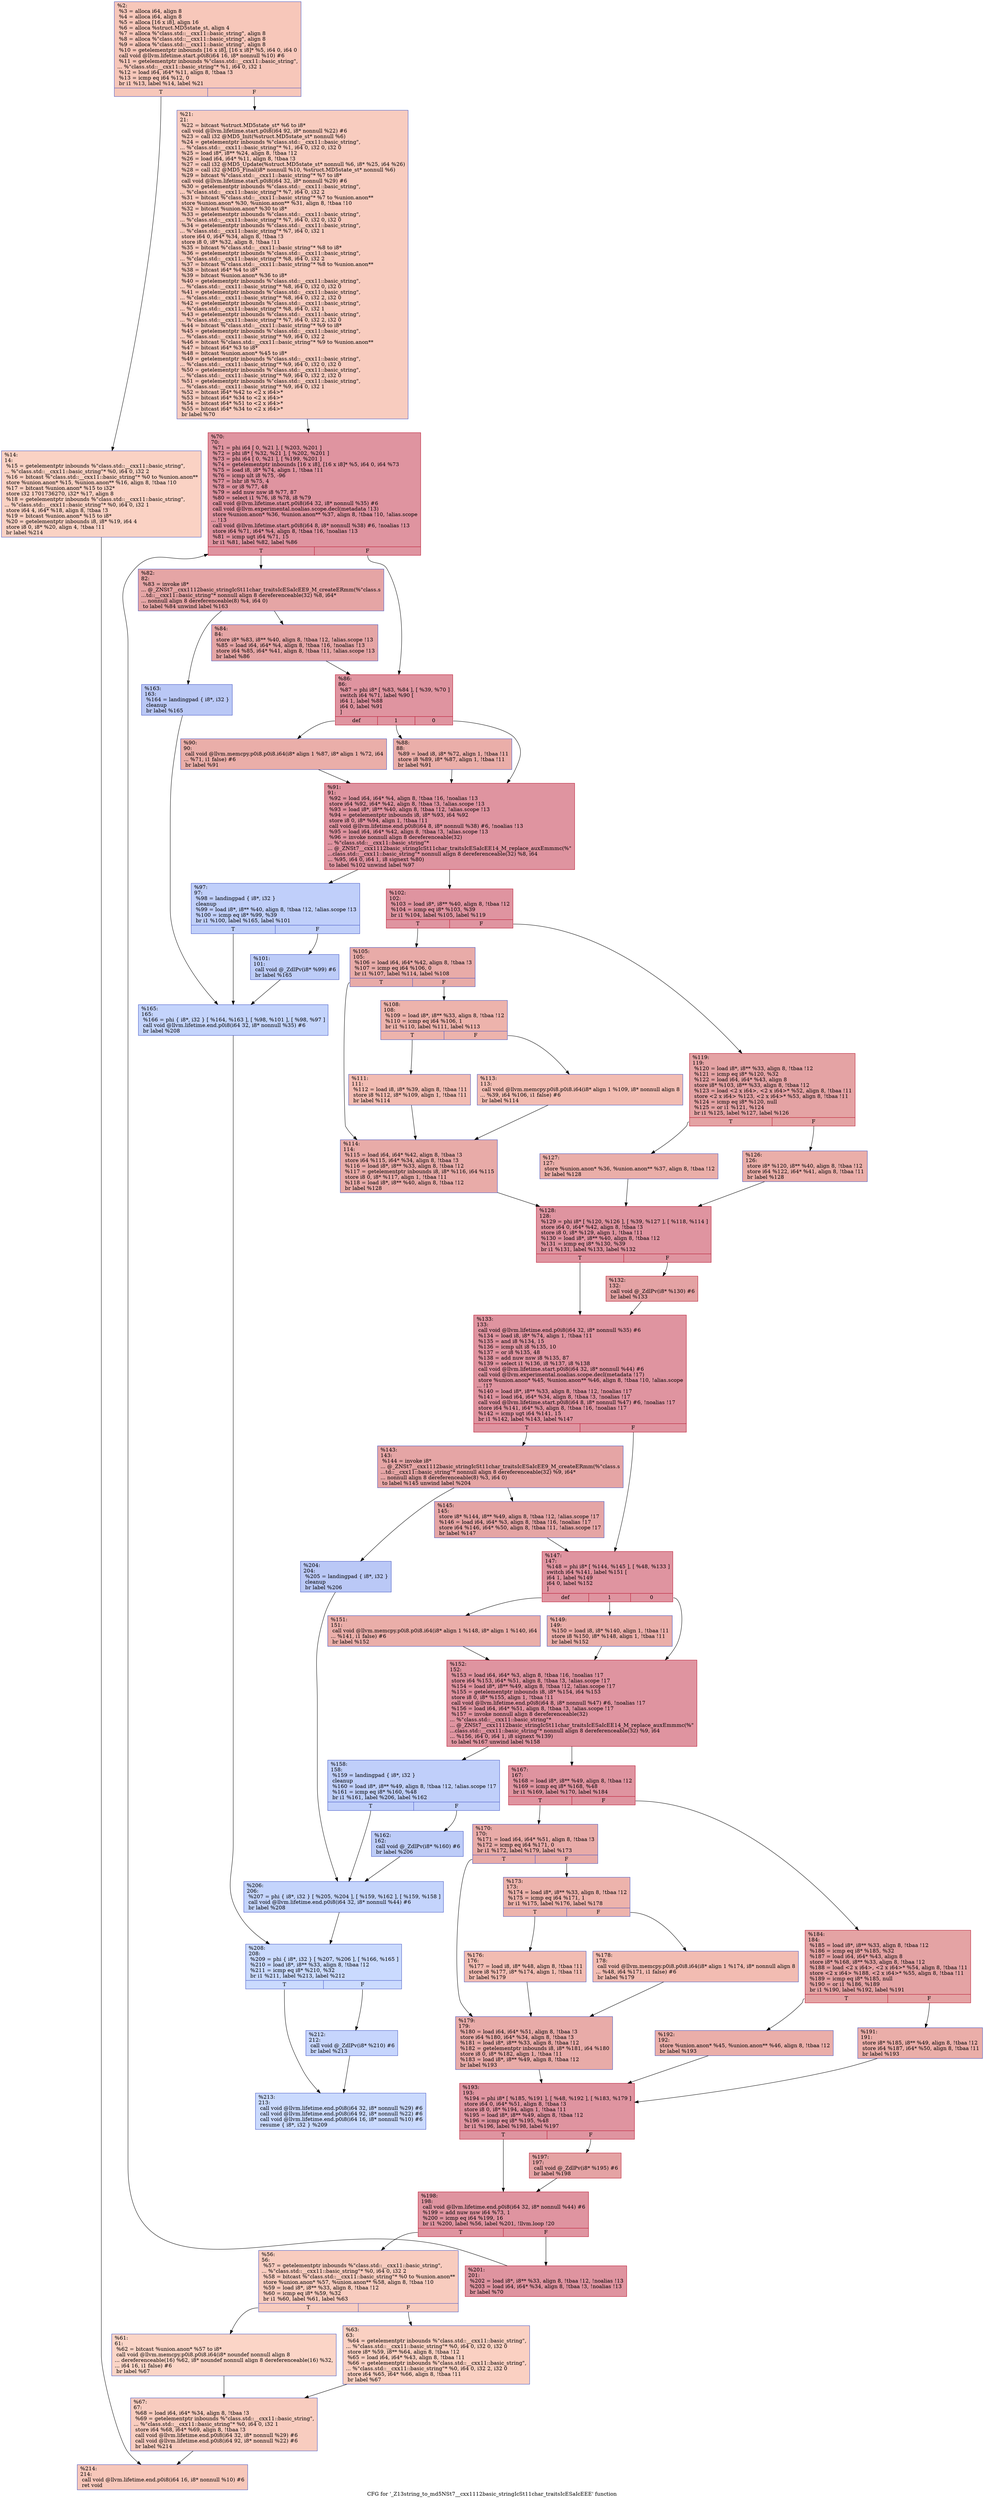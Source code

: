 digraph "CFG for '_Z13string_to_md5NSt7__cxx1112basic_stringIcSt11char_traitsIcESaIcEEE' function" {
	label="CFG for '_Z13string_to_md5NSt7__cxx1112basic_stringIcSt11char_traitsIcESaIcEEE' function";

	Node0x55a59fa660c0 [shape=record,color="#3d50c3ff", style=filled, fillcolor="#ec7f6370",label="{%2:\l  %3 = alloca i64, align 8\l  %4 = alloca i64, align 8\l  %5 = alloca [16 x i8], align 16\l  %6 = alloca %struct.MD5state_st, align 4\l  %7 = alloca %\"class.std::__cxx11::basic_string\", align 8\l  %8 = alloca %\"class.std::__cxx11::basic_string\", align 8\l  %9 = alloca %\"class.std::__cxx11::basic_string\", align 8\l  %10 = getelementptr inbounds [16 x i8], [16 x i8]* %5, i64 0, i64 0\l  call void @llvm.lifetime.start.p0i8(i64 16, i8* nonnull %10) #6\l  %11 = getelementptr inbounds %\"class.std::__cxx11::basic_string\",\l... %\"class.std::__cxx11::basic_string\"* %1, i64 0, i32 1\l  %12 = load i64, i64* %11, align 8, !tbaa !3\l  %13 = icmp eq i64 %12, 0\l  br i1 %13, label %14, label %21\l|{<s0>T|<s1>F}}"];
	Node0x55a59fa660c0:s0 -> Node0x55a59fa68b10;
	Node0x55a59fa660c0:s1 -> Node0x55a59fa68ba0;
	Node0x55a59fa68b10 [shape=record,color="#3d50c3ff", style=filled, fillcolor="#f4987a70",label="{%14:\l14:                                               \l  %15 = getelementptr inbounds %\"class.std::__cxx11::basic_string\",\l... %\"class.std::__cxx11::basic_string\"* %0, i64 0, i32 2\l  %16 = bitcast %\"class.std::__cxx11::basic_string\"* %0 to %union.anon**\l  store %union.anon* %15, %union.anon** %16, align 8, !tbaa !10\l  %17 = bitcast %union.anon* %15 to i32*\l  store i32 1701736270, i32* %17, align 8\l  %18 = getelementptr inbounds %\"class.std::__cxx11::basic_string\",\l... %\"class.std::__cxx11::basic_string\"* %0, i64 0, i32 1\l  store i64 4, i64* %18, align 8, !tbaa !3\l  %19 = bitcast %union.anon* %15 to i8*\l  %20 = getelementptr inbounds i8, i8* %19, i64 4\l  store i8 0, i8* %20, align 4, !tbaa !11\l  br label %214\l}"];
	Node0x55a59fa68b10 -> Node0x55a59fa69a80;
	Node0x55a59fa68ba0 [shape=record,color="#3d50c3ff", style=filled, fillcolor="#f08b6e70",label="{%21:\l21:                                               \l  %22 = bitcast %struct.MD5state_st* %6 to i8*\l  call void @llvm.lifetime.start.p0i8(i64 92, i8* nonnull %22) #6\l  %23 = call i32 @MD5_Init(%struct.MD5state_st* nonnull %6)\l  %24 = getelementptr inbounds %\"class.std::__cxx11::basic_string\",\l... %\"class.std::__cxx11::basic_string\"* %1, i64 0, i32 0, i32 0\l  %25 = load i8*, i8** %24, align 8, !tbaa !12\l  %26 = load i64, i64* %11, align 8, !tbaa !3\l  %27 = call i32 @MD5_Update(%struct.MD5state_st* nonnull %6, i8* %25, i64 %26)\l  %28 = call i32 @MD5_Final(i8* nonnull %10, %struct.MD5state_st* nonnull %6)\l  %29 = bitcast %\"class.std::__cxx11::basic_string\"* %7 to i8*\l  call void @llvm.lifetime.start.p0i8(i64 32, i8* nonnull %29) #6\l  %30 = getelementptr inbounds %\"class.std::__cxx11::basic_string\",\l... %\"class.std::__cxx11::basic_string\"* %7, i64 0, i32 2\l  %31 = bitcast %\"class.std::__cxx11::basic_string\"* %7 to %union.anon**\l  store %union.anon* %30, %union.anon** %31, align 8, !tbaa !10\l  %32 = bitcast %union.anon* %30 to i8*\l  %33 = getelementptr inbounds %\"class.std::__cxx11::basic_string\",\l... %\"class.std::__cxx11::basic_string\"* %7, i64 0, i32 0, i32 0\l  %34 = getelementptr inbounds %\"class.std::__cxx11::basic_string\",\l... %\"class.std::__cxx11::basic_string\"* %7, i64 0, i32 1\l  store i64 0, i64* %34, align 8, !tbaa !3\l  store i8 0, i8* %32, align 8, !tbaa !11\l  %35 = bitcast %\"class.std::__cxx11::basic_string\"* %8 to i8*\l  %36 = getelementptr inbounds %\"class.std::__cxx11::basic_string\",\l... %\"class.std::__cxx11::basic_string\"* %8, i64 0, i32 2\l  %37 = bitcast %\"class.std::__cxx11::basic_string\"* %8 to %union.anon**\l  %38 = bitcast i64* %4 to i8*\l  %39 = bitcast %union.anon* %36 to i8*\l  %40 = getelementptr inbounds %\"class.std::__cxx11::basic_string\",\l... %\"class.std::__cxx11::basic_string\"* %8, i64 0, i32 0, i32 0\l  %41 = getelementptr inbounds %\"class.std::__cxx11::basic_string\",\l... %\"class.std::__cxx11::basic_string\"* %8, i64 0, i32 2, i32 0\l  %42 = getelementptr inbounds %\"class.std::__cxx11::basic_string\",\l... %\"class.std::__cxx11::basic_string\"* %8, i64 0, i32 1\l  %43 = getelementptr inbounds %\"class.std::__cxx11::basic_string\",\l... %\"class.std::__cxx11::basic_string\"* %7, i64 0, i32 2, i32 0\l  %44 = bitcast %\"class.std::__cxx11::basic_string\"* %9 to i8*\l  %45 = getelementptr inbounds %\"class.std::__cxx11::basic_string\",\l... %\"class.std::__cxx11::basic_string\"* %9, i64 0, i32 2\l  %46 = bitcast %\"class.std::__cxx11::basic_string\"* %9 to %union.anon**\l  %47 = bitcast i64* %3 to i8*\l  %48 = bitcast %union.anon* %45 to i8*\l  %49 = getelementptr inbounds %\"class.std::__cxx11::basic_string\",\l... %\"class.std::__cxx11::basic_string\"* %9, i64 0, i32 0, i32 0\l  %50 = getelementptr inbounds %\"class.std::__cxx11::basic_string\",\l... %\"class.std::__cxx11::basic_string\"* %9, i64 0, i32 2, i32 0\l  %51 = getelementptr inbounds %\"class.std::__cxx11::basic_string\",\l... %\"class.std::__cxx11::basic_string\"* %9, i64 0, i32 1\l  %52 = bitcast i64* %42 to \<2 x i64\>*\l  %53 = bitcast i64* %34 to \<2 x i64\>*\l  %54 = bitcast i64* %51 to \<2 x i64\>*\l  %55 = bitcast i64* %34 to \<2 x i64\>*\l  br label %70\l}"];
	Node0x55a59fa68ba0 -> Node0x55a59fa6cb70;
	Node0x55a59fa6cc70 [shape=record,color="#3d50c3ff", style=filled, fillcolor="#f08b6e70",label="{%56:\l56:                                               \l  %57 = getelementptr inbounds %\"class.std::__cxx11::basic_string\",\l... %\"class.std::__cxx11::basic_string\"* %0, i64 0, i32 2\l  %58 = bitcast %\"class.std::__cxx11::basic_string\"* %0 to %union.anon**\l  store %union.anon* %57, %union.anon** %58, align 8, !tbaa !10\l  %59 = load i8*, i8** %33, align 8, !tbaa !12\l  %60 = icmp eq i8* %59, %32\l  br i1 %60, label %61, label %63\l|{<s0>T|<s1>F}}"];
	Node0x55a59fa6cc70:s0 -> Node0x55a59fa6d5d0;
	Node0x55a59fa6cc70:s1 -> Node0x55a59fa6d620;
	Node0x55a59fa6d5d0 [shape=record,color="#3d50c3ff", style=filled, fillcolor="#f5a08170",label="{%61:\l61:                                               \l  %62 = bitcast %union.anon* %57 to i8*\l  call void @llvm.memcpy.p0i8.p0i8.i64(i8* noundef nonnull align 8\l... dereferenceable(16) %62, i8* noundef nonnull align 8 dereferenceable(16) %32,\l... i64 16, i1 false) #6\l  br label %67\l}"];
	Node0x55a59fa6d5d0 -> Node0x55a59fa6daf0;
	Node0x55a59fa6d620 [shape=record,color="#3d50c3ff", style=filled, fillcolor="#f3947570",label="{%63:\l63:                                               \l  %64 = getelementptr inbounds %\"class.std::__cxx11::basic_string\",\l... %\"class.std::__cxx11::basic_string\"* %0, i64 0, i32 0, i32 0\l  store i8* %59, i8** %64, align 8, !tbaa !12\l  %65 = load i64, i64* %43, align 8, !tbaa !11\l  %66 = getelementptr inbounds %\"class.std::__cxx11::basic_string\",\l... %\"class.std::__cxx11::basic_string\"* %0, i64 0, i32 2, i32 0\l  store i64 %65, i64* %66, align 8, !tbaa !11\l  br label %67\l}"];
	Node0x55a59fa6d620 -> Node0x55a59fa6daf0;
	Node0x55a59fa6daf0 [shape=record,color="#3d50c3ff", style=filled, fillcolor="#f08b6e70",label="{%67:\l67:                                               \l  %68 = load i64, i64* %34, align 8, !tbaa !3\l  %69 = getelementptr inbounds %\"class.std::__cxx11::basic_string\",\l... %\"class.std::__cxx11::basic_string\"* %0, i64 0, i32 1\l  store i64 %68, i64* %69, align 8, !tbaa !3\l  call void @llvm.lifetime.end.p0i8(i64 32, i8* nonnull %29) #6\l  call void @llvm.lifetime.end.p0i8(i64 92, i8* nonnull %22) #6\l  br label %214\l}"];
	Node0x55a59fa6daf0 -> Node0x55a59fa69a80;
	Node0x55a59fa6cb70 [shape=record,color="#b70d28ff", style=filled, fillcolor="#b70d2870",label="{%70:\l70:                                               \l  %71 = phi i64 [ 0, %21 ], [ %203, %201 ]\l  %72 = phi i8* [ %32, %21 ], [ %202, %201 ]\l  %73 = phi i64 [ 0, %21 ], [ %199, %201 ]\l  %74 = getelementptr inbounds [16 x i8], [16 x i8]* %5, i64 0, i64 %73\l  %75 = load i8, i8* %74, align 1, !tbaa !11\l  %76 = icmp ult i8 %75, -96\l  %77 = lshr i8 %75, 4\l  %78 = or i8 %77, 48\l  %79 = add nuw nsw i8 %77, 87\l  %80 = select i1 %76, i8 %78, i8 %79\l  call void @llvm.lifetime.start.p0i8(i64 32, i8* nonnull %35) #6\l  call void @llvm.experimental.noalias.scope.decl(metadata !13)\l  store %union.anon* %36, %union.anon** %37, align 8, !tbaa !10, !alias.scope\l... !13\l  call void @llvm.lifetime.start.p0i8(i64 8, i8* nonnull %38) #6, !noalias !13\l  store i64 %71, i64* %4, align 8, !tbaa !16, !noalias !13\l  %81 = icmp ugt i64 %71, 15\l  br i1 %81, label %82, label %86\l|{<s0>T|<s1>F}}"];
	Node0x55a59fa6cb70:s0 -> Node0x55a59fa70500;
	Node0x55a59fa6cb70:s1 -> Node0x55a59fa70590;
	Node0x55a59fa70500 [shape=record,color="#3d50c3ff", style=filled, fillcolor="#c5333470",label="{%82:\l82:                                               \l  %83 = invoke i8*\l... @_ZNSt7__cxx1112basic_stringIcSt11char_traitsIcESaIcEE9_M_createERmm(%\"class.s\l...td::__cxx11::basic_string\"* nonnull align 8 dereferenceable(32) %8, i64*\l... nonnull align 8 dereferenceable(8) %4, i64 0)\l          to label %84 unwind label %163\l}"];
	Node0x55a59fa70500 -> Node0x55a59fa707c0;
	Node0x55a59fa70500 -> Node0x55a59fa70810;
	Node0x55a59fa707c0 [shape=record,color="#3d50c3ff", style=filled, fillcolor="#c5333470",label="{%84:\l84:                                               \l  store i8* %83, i8** %40, align 8, !tbaa !12, !alias.scope !13\l  %85 = load i64, i64* %4, align 8, !tbaa !16, !noalias !13\l  store i64 %85, i64* %41, align 8, !tbaa !11, !alias.scope !13\l  br label %86\l}"];
	Node0x55a59fa707c0 -> Node0x55a59fa70590;
	Node0x55a59fa70590 [shape=record,color="#b70d28ff", style=filled, fillcolor="#b70d2870",label="{%86:\l86:                                               \l  %87 = phi i8* [ %83, %84 ], [ %39, %70 ]\l  switch i64 %71, label %90 [\l    i64 1, label %88\l    i64 0, label %91\l  ]\l|{<s0>def|<s1>1|<s2>0}}"];
	Node0x55a59fa70590:s0 -> Node0x55a59fa71460;
	Node0x55a59fa70590:s1 -> Node0x55a59fa714e0;
	Node0x55a59fa70590:s2 -> Node0x55a59fa71570;
	Node0x55a59fa714e0 [shape=record,color="#3d50c3ff", style=filled, fillcolor="#d0473d70",label="{%88:\l88:                                               \l  %89 = load i8, i8* %72, align 1, !tbaa !11\l  store i8 %89, i8* %87, align 1, !tbaa !11\l  br label %91\l}"];
	Node0x55a59fa714e0 -> Node0x55a59fa71570;
	Node0x55a59fa71460 [shape=record,color="#3d50c3ff", style=filled, fillcolor="#d0473d70",label="{%90:\l90:                                               \l  call void @llvm.memcpy.p0i8.p0i8.i64(i8* align 1 %87, i8* align 1 %72, i64\l... %71, i1 false) #6\l  br label %91\l}"];
	Node0x55a59fa71460 -> Node0x55a59fa71570;
	Node0x55a59fa71570 [shape=record,color="#b70d28ff", style=filled, fillcolor="#b70d2870",label="{%91:\l91:                                               \l  %92 = load i64, i64* %4, align 8, !tbaa !16, !noalias !13\l  store i64 %92, i64* %42, align 8, !tbaa !3, !alias.scope !13\l  %93 = load i8*, i8** %40, align 8, !tbaa !12, !alias.scope !13\l  %94 = getelementptr inbounds i8, i8* %93, i64 %92\l  store i8 0, i8* %94, align 1, !tbaa !11\l  call void @llvm.lifetime.end.p0i8(i64 8, i8* nonnull %38) #6, !noalias !13\l  %95 = load i64, i64* %42, align 8, !tbaa !3, !alias.scope !13\l  %96 = invoke nonnull align 8 dereferenceable(32)\l... %\"class.std::__cxx11::basic_string\"*\l... @_ZNSt7__cxx1112basic_stringIcSt11char_traitsIcESaIcEE14_M_replace_auxEmmmc(%\"\l...class.std::__cxx11::basic_string\"* nonnull align 8 dereferenceable(32) %8, i64\l... %95, i64 0, i64 1, i8 signext %80)\l          to label %102 unwind label %97\l}"];
	Node0x55a59fa71570 -> Node0x55a59fa72030;
	Node0x55a59fa71570 -> Node0x55a59fa720c0;
	Node0x55a59fa720c0 [shape=record,color="#3d50c3ff", style=filled, fillcolor="#7093f370",label="{%97:\l97:                                               \l  %98 = landingpad \{ i8*, i32 \}\l          cleanup\l  %99 = load i8*, i8** %40, align 8, !tbaa !12, !alias.scope !13\l  %100 = icmp eq i8* %99, %39\l  br i1 %100, label %165, label %101\l|{<s0>T|<s1>F}}"];
	Node0x55a59fa720c0:s0 -> Node0x55a59fa725a0;
	Node0x55a59fa720c0:s1 -> Node0x55a59fa72630;
	Node0x55a59fa72630 [shape=record,color="#3d50c3ff", style=filled, fillcolor="#6a8bef70",label="{%101:\l101:                                              \l  call void @_ZdlPv(i8* %99) #6\l  br label %165\l}"];
	Node0x55a59fa72630 -> Node0x55a59fa725a0;
	Node0x55a59fa72030 [shape=record,color="#b70d28ff", style=filled, fillcolor="#b70d2870",label="{%102:\l102:                                              \l  %103 = load i8*, i8** %40, align 8, !tbaa !12\l  %104 = icmp eq i8* %103, %39\l  br i1 %104, label %105, label %119\l|{<s0>T|<s1>F}}"];
	Node0x55a59fa72030:s0 -> Node0x55a59fa72a80;
	Node0x55a59fa72030:s1 -> Node0x55a59fa72ad0;
	Node0x55a59fa72a80 [shape=record,color="#3d50c3ff", style=filled, fillcolor="#cc403a70",label="{%105:\l105:                                              \l  %106 = load i64, i64* %42, align 8, !tbaa !3\l  %107 = icmp eq i64 %106, 0\l  br i1 %107, label %114, label %108\l|{<s0>T|<s1>F}}"];
	Node0x55a59fa72a80:s0 -> Node0x55a59fa72cd0;
	Node0x55a59fa72a80:s1 -> Node0x55a59fa72d20;
	Node0x55a59fa72d20 [shape=record,color="#3d50c3ff", style=filled, fillcolor="#d6524470",label="{%108:\l108:                                              \l  %109 = load i8*, i8** %33, align 8, !tbaa !12\l  %110 = icmp eq i64 %106, 1\l  br i1 %110, label %111, label %113\l|{<s0>T|<s1>F}}"];
	Node0x55a59fa72d20:s0 -> Node0x55a59fa72f60;
	Node0x55a59fa72d20:s1 -> Node0x55a59fa72fb0;
	Node0x55a59fa72f60 [shape=record,color="#3d50c3ff", style=filled, fillcolor="#e1675170",label="{%111:\l111:                                              \l  %112 = load i8, i8* %39, align 8, !tbaa !11\l  store i8 %112, i8* %109, align 1, !tbaa !11\l  br label %114\l}"];
	Node0x55a59fa72f60 -> Node0x55a59fa72cd0;
	Node0x55a59fa72fb0 [shape=record,color="#3d50c3ff", style=filled, fillcolor="#e1675170",label="{%113:\l113:                                              \l  call void @llvm.memcpy.p0i8.p0i8.i64(i8* align 1 %109, i8* nonnull align 8\l... %39, i64 %106, i1 false) #6\l  br label %114\l}"];
	Node0x55a59fa72fb0 -> Node0x55a59fa72cd0;
	Node0x55a59fa72cd0 [shape=record,color="#3d50c3ff", style=filled, fillcolor="#cc403a70",label="{%114:\l114:                                              \l  %115 = load i64, i64* %42, align 8, !tbaa !3\l  store i64 %115, i64* %34, align 8, !tbaa !3\l  %116 = load i8*, i8** %33, align 8, !tbaa !12\l  %117 = getelementptr inbounds i8, i8* %116, i64 %115\l  store i8 0, i8* %117, align 1, !tbaa !11\l  %118 = load i8*, i8** %40, align 8, !tbaa !12\l  br label %128\l}"];
	Node0x55a59fa72cd0 -> Node0x55a59fa73820;
	Node0x55a59fa72ad0 [shape=record,color="#b70d28ff", style=filled, fillcolor="#c32e3170",label="{%119:\l119:                                              \l  %120 = load i8*, i8** %33, align 8, !tbaa !12\l  %121 = icmp eq i8* %120, %32\l  %122 = load i64, i64* %43, align 8\l  store i8* %103, i8** %33, align 8, !tbaa !12\l  %123 = load \<2 x i64\>, \<2 x i64\>* %52, align 8, !tbaa !11\l  store \<2 x i64\> %123, \<2 x i64\>* %53, align 8, !tbaa !11\l  %124 = icmp eq i8* %120, null\l  %125 = or i1 %121, %124\l  br i1 %125, label %127, label %126\l|{<s0>T|<s1>F}}"];
	Node0x55a59fa72ad0:s0 -> Node0x55a59fa73d00;
	Node0x55a59fa72ad0:s1 -> Node0x55a59fa73d50;
	Node0x55a59fa73d50 [shape=record,color="#3d50c3ff", style=filled, fillcolor="#d0473d70",label="{%126:\l126:                                              \l  store i8* %120, i8** %40, align 8, !tbaa !12\l  store i64 %122, i64* %41, align 8, !tbaa !11\l  br label %128\l}"];
	Node0x55a59fa73d50 -> Node0x55a59fa73820;
	Node0x55a59fa73d00 [shape=record,color="#3d50c3ff", style=filled, fillcolor="#d0473d70",label="{%127:\l127:                                              \l  store %union.anon* %36, %union.anon** %37, align 8, !tbaa !12\l  br label %128\l}"];
	Node0x55a59fa73d00 -> Node0x55a59fa73820;
	Node0x55a59fa73820 [shape=record,color="#b70d28ff", style=filled, fillcolor="#b70d2870",label="{%128:\l128:                                              \l  %129 = phi i8* [ %120, %126 ], [ %39, %127 ], [ %118, %114 ]\l  store i64 0, i64* %42, align 8, !tbaa !3\l  store i8 0, i8* %129, align 1, !tbaa !11\l  %130 = load i8*, i8** %40, align 8, !tbaa !12\l  %131 = icmp eq i8* %130, %39\l  br i1 %131, label %133, label %132\l|{<s0>T|<s1>F}}"];
	Node0x55a59fa73820:s0 -> Node0x55a59fa75620;
	Node0x55a59fa73820:s1 -> Node0x55a59fa75670;
	Node0x55a59fa75670 [shape=record,color="#b70d28ff", style=filled, fillcolor="#c32e3170",label="{%132:\l132:                                              \l  call void @_ZdlPv(i8* %130) #6\l  br label %133\l}"];
	Node0x55a59fa75670 -> Node0x55a59fa75620;
	Node0x55a59fa75620 [shape=record,color="#b70d28ff", style=filled, fillcolor="#b70d2870",label="{%133:\l133:                                              \l  call void @llvm.lifetime.end.p0i8(i64 32, i8* nonnull %35) #6\l  %134 = load i8, i8* %74, align 1, !tbaa !11\l  %135 = and i8 %134, 15\l  %136 = icmp ult i8 %135, 10\l  %137 = or i8 %135, 48\l  %138 = add nuw nsw i8 %135, 87\l  %139 = select i1 %136, i8 %137, i8 %138\l  call void @llvm.lifetime.start.p0i8(i64 32, i8* nonnull %44) #6\l  call void @llvm.experimental.noalias.scope.decl(metadata !17)\l  store %union.anon* %45, %union.anon** %46, align 8, !tbaa !10, !alias.scope\l... !17\l  %140 = load i8*, i8** %33, align 8, !tbaa !12, !noalias !17\l  %141 = load i64, i64* %34, align 8, !tbaa !3, !noalias !17\l  call void @llvm.lifetime.start.p0i8(i64 8, i8* nonnull %47) #6, !noalias !17\l  store i64 %141, i64* %3, align 8, !tbaa !16, !noalias !17\l  %142 = icmp ugt i64 %141, 15\l  br i1 %142, label %143, label %147\l|{<s0>T|<s1>F}}"];
	Node0x55a59fa75620:s0 -> Node0x55a59fa76b00;
	Node0x55a59fa75620:s1 -> Node0x55a59fa76b90;
	Node0x55a59fa76b00 [shape=record,color="#3d50c3ff", style=filled, fillcolor="#c5333470",label="{%143:\l143:                                              \l  %144 = invoke i8*\l... @_ZNSt7__cxx1112basic_stringIcSt11char_traitsIcESaIcEE9_M_createERmm(%\"class.s\l...td::__cxx11::basic_string\"* nonnull align 8 dereferenceable(32) %9, i64*\l... nonnull align 8 dereferenceable(8) %3, i64 0)\l          to label %145 unwind label %204\l}"];
	Node0x55a59fa76b00 -> Node0x55a59fa76d20;
	Node0x55a59fa76b00 -> Node0x55a59fa76d70;
	Node0x55a59fa76d20 [shape=record,color="#3d50c3ff", style=filled, fillcolor="#c5333470",label="{%145:\l145:                                              \l  store i8* %144, i8** %49, align 8, !tbaa !12, !alias.scope !17\l  %146 = load i64, i64* %3, align 8, !tbaa !16, !noalias !17\l  store i64 %146, i64* %50, align 8, !tbaa !11, !alias.scope !17\l  br label %147\l}"];
	Node0x55a59fa76d20 -> Node0x55a59fa76b90;
	Node0x55a59fa76b90 [shape=record,color="#b70d28ff", style=filled, fillcolor="#b70d2870",label="{%147:\l147:                                              \l  %148 = phi i8* [ %144, %145 ], [ %48, %133 ]\l  switch i64 %141, label %151 [\l    i64 1, label %149\l    i64 0, label %152\l  ]\l|{<s0>def|<s1>1|<s2>0}}"];
	Node0x55a59fa76b90:s0 -> Node0x55a59fa77250;
	Node0x55a59fa76b90:s1 -> Node0x55a59fa772a0;
	Node0x55a59fa76b90:s2 -> Node0x55a59fa77330;
	Node0x55a59fa772a0 [shape=record,color="#3d50c3ff", style=filled, fillcolor="#d0473d70",label="{%149:\l149:                                              \l  %150 = load i8, i8* %140, align 1, !tbaa !11\l  store i8 %150, i8* %148, align 1, !tbaa !11\l  br label %152\l}"];
	Node0x55a59fa772a0 -> Node0x55a59fa77330;
	Node0x55a59fa77250 [shape=record,color="#3d50c3ff", style=filled, fillcolor="#d0473d70",label="{%151:\l151:                                              \l  call void @llvm.memcpy.p0i8.p0i8.i64(i8* align 1 %148, i8* align 1 %140, i64\l... %141, i1 false) #6\l  br label %152\l}"];
	Node0x55a59fa77250 -> Node0x55a59fa77330;
	Node0x55a59fa77330 [shape=record,color="#b70d28ff", style=filled, fillcolor="#b70d2870",label="{%152:\l152:                                              \l  %153 = load i64, i64* %3, align 8, !tbaa !16, !noalias !17\l  store i64 %153, i64* %51, align 8, !tbaa !3, !alias.scope !17\l  %154 = load i8*, i8** %49, align 8, !tbaa !12, !alias.scope !17\l  %155 = getelementptr inbounds i8, i8* %154, i64 %153\l  store i8 0, i8* %155, align 1, !tbaa !11\l  call void @llvm.lifetime.end.p0i8(i64 8, i8* nonnull %47) #6, !noalias !17\l  %156 = load i64, i64* %51, align 8, !tbaa !3, !alias.scope !17\l  %157 = invoke nonnull align 8 dereferenceable(32)\l... %\"class.std::__cxx11::basic_string\"*\l... @_ZNSt7__cxx1112basic_stringIcSt11char_traitsIcESaIcEE14_M_replace_auxEmmmc(%\"\l...class.std::__cxx11::basic_string\"* nonnull align 8 dereferenceable(32) %9, i64\l... %156, i64 0, i64 1, i8 signext %139)\l          to label %167 unwind label %158\l}"];
	Node0x55a59fa77330 -> Node0x55a59fa77d10;
	Node0x55a59fa77330 -> Node0x55a59fa77da0;
	Node0x55a59fa77da0 [shape=record,color="#3d50c3ff", style=filled, fillcolor="#7093f370",label="{%158:\l158:                                              \l  %159 = landingpad \{ i8*, i32 \}\l          cleanup\l  %160 = load i8*, i8** %49, align 8, !tbaa !12, !alias.scope !17\l  %161 = icmp eq i8* %160, %48\l  br i1 %161, label %206, label %162\l|{<s0>T|<s1>F}}"];
	Node0x55a59fa77da0:s0 -> Node0x55a59fa78190;
	Node0x55a59fa77da0:s1 -> Node0x55a59fa78220;
	Node0x55a59fa78220 [shape=record,color="#3d50c3ff", style=filled, fillcolor="#6a8bef70",label="{%162:\l162:                                              \l  call void @_ZdlPv(i8* %160) #6\l  br label %206\l}"];
	Node0x55a59fa78220 -> Node0x55a59fa78190;
	Node0x55a59fa70810 [shape=record,color="#3d50c3ff", style=filled, fillcolor="#6282ea70",label="{%163:\l163:                                              \l  %164 = landingpad \{ i8*, i32 \}\l          cleanup\l  br label %165\l}"];
	Node0x55a59fa70810 -> Node0x55a59fa725a0;
	Node0x55a59fa725a0 [shape=record,color="#3d50c3ff", style=filled, fillcolor="#7a9df870",label="{%165:\l165:                                              \l  %166 = phi \{ i8*, i32 \} [ %164, %163 ], [ %98, %101 ], [ %98, %97 ]\l  call void @llvm.lifetime.end.p0i8(i64 32, i8* nonnull %35) #6\l  br label %208\l}"];
	Node0x55a59fa725a0 -> Node0x55a59fa787e0;
	Node0x55a59fa77d10 [shape=record,color="#b70d28ff", style=filled, fillcolor="#b70d2870",label="{%167:\l167:                                              \l  %168 = load i8*, i8** %49, align 8, !tbaa !12\l  %169 = icmp eq i8* %168, %48\l  br i1 %169, label %170, label %184\l|{<s0>T|<s1>F}}"];
	Node0x55a59fa77d10:s0 -> Node0x55a59fa789a0;
	Node0x55a59fa77d10:s1 -> Node0x55a59fa789f0;
	Node0x55a59fa789a0 [shape=record,color="#3d50c3ff", style=filled, fillcolor="#cc403a70",label="{%170:\l170:                                              \l  %171 = load i64, i64* %51, align 8, !tbaa !3\l  %172 = icmp eq i64 %171, 0\l  br i1 %172, label %179, label %173\l|{<s0>T|<s1>F}}"];
	Node0x55a59fa789a0:s0 -> Node0x55a59fa78bf0;
	Node0x55a59fa789a0:s1 -> Node0x55a59fa78c40;
	Node0x55a59fa78c40 [shape=record,color="#3d50c3ff", style=filled, fillcolor="#d6524470",label="{%173:\l173:                                              \l  %174 = load i8*, i8** %33, align 8, !tbaa !12\l  %175 = icmp eq i64 %171, 1\l  br i1 %175, label %176, label %178\l|{<s0>T|<s1>F}}"];
	Node0x55a59fa78c40:s0 -> Node0x55a59fa78e40;
	Node0x55a59fa78c40:s1 -> Node0x55a59fa78e90;
	Node0x55a59fa78e40 [shape=record,color="#3d50c3ff", style=filled, fillcolor="#e1675170",label="{%176:\l176:                                              \l  %177 = load i8, i8* %48, align 8, !tbaa !11\l  store i8 %177, i8* %174, align 1, !tbaa !11\l  br label %179\l}"];
	Node0x55a59fa78e40 -> Node0x55a59fa78bf0;
	Node0x55a59fa78e90 [shape=record,color="#3d50c3ff", style=filled, fillcolor="#e1675170",label="{%178:\l178:                                              \l  call void @llvm.memcpy.p0i8.p0i8.i64(i8* align 1 %174, i8* nonnull align 8\l... %48, i64 %171, i1 false) #6\l  br label %179\l}"];
	Node0x55a59fa78e90 -> Node0x55a59fa78bf0;
	Node0x55a59fa78bf0 [shape=record,color="#3d50c3ff", style=filled, fillcolor="#cc403a70",label="{%179:\l179:                                              \l  %180 = load i64, i64* %51, align 8, !tbaa !3\l  store i64 %180, i64* %34, align 8, !tbaa !3\l  %181 = load i8*, i8** %33, align 8, !tbaa !12\l  %182 = getelementptr inbounds i8, i8* %181, i64 %180\l  store i8 0, i8* %182, align 1, !tbaa !11\l  %183 = load i8*, i8** %49, align 8, !tbaa !12\l  br label %193\l}"];
	Node0x55a59fa78bf0 -> Node0x55a59fa79630;
	Node0x55a59fa789f0 [shape=record,color="#b70d28ff", style=filled, fillcolor="#c32e3170",label="{%184:\l184:                                              \l  %185 = load i8*, i8** %33, align 8, !tbaa !12\l  %186 = icmp eq i8* %185, %32\l  %187 = load i64, i64* %43, align 8\l  store i8* %168, i8** %33, align 8, !tbaa !12\l  %188 = load \<2 x i64\>, \<2 x i64\>* %54, align 8, !tbaa !11\l  store \<2 x i64\> %188, \<2 x i64\>* %55, align 8, !tbaa !11\l  %189 = icmp eq i8* %185, null\l  %190 = or i1 %186, %189\l  br i1 %190, label %192, label %191\l|{<s0>T|<s1>F}}"];
	Node0x55a59fa789f0:s0 -> Node0x55a59fa79b10;
	Node0x55a59fa789f0:s1 -> Node0x55a59fa79b60;
	Node0x55a59fa79b60 [shape=record,color="#3d50c3ff", style=filled, fillcolor="#d0473d70",label="{%191:\l191:                                              \l  store i8* %185, i8** %49, align 8, !tbaa !12\l  store i64 %187, i64* %50, align 8, !tbaa !11\l  br label %193\l}"];
	Node0x55a59fa79b60 -> Node0x55a59fa79630;
	Node0x55a59fa79b10 [shape=record,color="#3d50c3ff", style=filled, fillcolor="#d0473d70",label="{%192:\l192:                                              \l  store %union.anon* %45, %union.anon** %46, align 8, !tbaa !12\l  br label %193\l}"];
	Node0x55a59fa79b10 -> Node0x55a59fa79630;
	Node0x55a59fa79630 [shape=record,color="#b70d28ff", style=filled, fillcolor="#b70d2870",label="{%193:\l193:                                              \l  %194 = phi i8* [ %185, %191 ], [ %48, %192 ], [ %183, %179 ]\l  store i64 0, i64* %51, align 8, !tbaa !3\l  store i8 0, i8* %194, align 1, !tbaa !11\l  %195 = load i8*, i8** %49, align 8, !tbaa !12\l  %196 = icmp eq i8* %195, %48\l  br i1 %196, label %198, label %197\l|{<s0>T|<s1>F}}"];
	Node0x55a59fa79630:s0 -> Node0x55a59fa7a1e0;
	Node0x55a59fa79630:s1 -> Node0x55a59fa7a230;
	Node0x55a59fa7a230 [shape=record,color="#b70d28ff", style=filled, fillcolor="#c32e3170",label="{%197:\l197:                                              \l  call void @_ZdlPv(i8* %195) #6\l  br label %198\l}"];
	Node0x55a59fa7a230 -> Node0x55a59fa7a1e0;
	Node0x55a59fa7a1e0 [shape=record,color="#b70d28ff", style=filled, fillcolor="#b70d2870",label="{%198:\l198:                                              \l  call void @llvm.lifetime.end.p0i8(i64 32, i8* nonnull %44) #6\l  %199 = add nuw nsw i64 %73, 1\l  %200 = icmp eq i64 %199, 16\l  br i1 %200, label %56, label %201, !llvm.loop !20\l|{<s0>T|<s1>F}}"];
	Node0x55a59fa7a1e0:s0 -> Node0x55a59fa6cc70;
	Node0x55a59fa7a1e0:s1 -> Node0x55a59fa6e980;
	Node0x55a59fa6e980 [shape=record,color="#b70d28ff", style=filled, fillcolor="#b70d2870",label="{%201:\l201:                                              \l  %202 = load i8*, i8** %33, align 8, !tbaa !12, !noalias !13\l  %203 = load i64, i64* %34, align 8, !tbaa !3, !noalias !13\l  br label %70\l}"];
	Node0x55a59fa6e980 -> Node0x55a59fa6cb70;
	Node0x55a59fa76d70 [shape=record,color="#3d50c3ff", style=filled, fillcolor="#6282ea70",label="{%204:\l204:                                              \l  %205 = landingpad \{ i8*, i32 \}\l          cleanup\l  br label %206\l}"];
	Node0x55a59fa76d70 -> Node0x55a59fa78190;
	Node0x55a59fa78190 [shape=record,color="#3d50c3ff", style=filled, fillcolor="#7a9df870",label="{%206:\l206:                                              \l  %207 = phi \{ i8*, i32 \} [ %205, %204 ], [ %159, %162 ], [ %159, %158 ]\l  call void @llvm.lifetime.end.p0i8(i64 32, i8* nonnull %44) #6\l  br label %208\l}"];
	Node0x55a59fa78190 -> Node0x55a59fa787e0;
	Node0x55a59fa787e0 [shape=record,color="#3d50c3ff", style=filled, fillcolor="#88abfd70",label="{%208:\l208:                                              \l  %209 = phi \{ i8*, i32 \} [ %207, %206 ], [ %166, %165 ]\l  %210 = load i8*, i8** %33, align 8, !tbaa !12\l  %211 = icmp eq i8* %210, %32\l  br i1 %211, label %213, label %212\l|{<s0>T|<s1>F}}"];
	Node0x55a59fa787e0:s0 -> Node0x55a59fa7ae40;
	Node0x55a59fa787e0:s1 -> Node0x55a59fa7ae90;
	Node0x55a59fa7ae90 [shape=record,color="#3d50c3ff", style=filled, fillcolor="#7ea1fa70",label="{%212:\l212:                                              \l  call void @_ZdlPv(i8* %210) #6\l  br label %213\l}"];
	Node0x55a59fa7ae90 -> Node0x55a59fa7ae40;
	Node0x55a59fa7ae40 [shape=record,color="#3d50c3ff", style=filled, fillcolor="#88abfd70",label="{%213:\l213:                                              \l  call void @llvm.lifetime.end.p0i8(i64 32, i8* nonnull %29) #6\l  call void @llvm.lifetime.end.p0i8(i64 92, i8* nonnull %22) #6\l  call void @llvm.lifetime.end.p0i8(i64 16, i8* nonnull %10) #6\l  resume \{ i8*, i32 \} %209\l}"];
	Node0x55a59fa69a80 [shape=record,color="#3d50c3ff", style=filled, fillcolor="#ec7f6370",label="{%214:\l214:                                              \l  call void @llvm.lifetime.end.p0i8(i64 16, i8* nonnull %10) #6\l  ret void\l}"];
}
